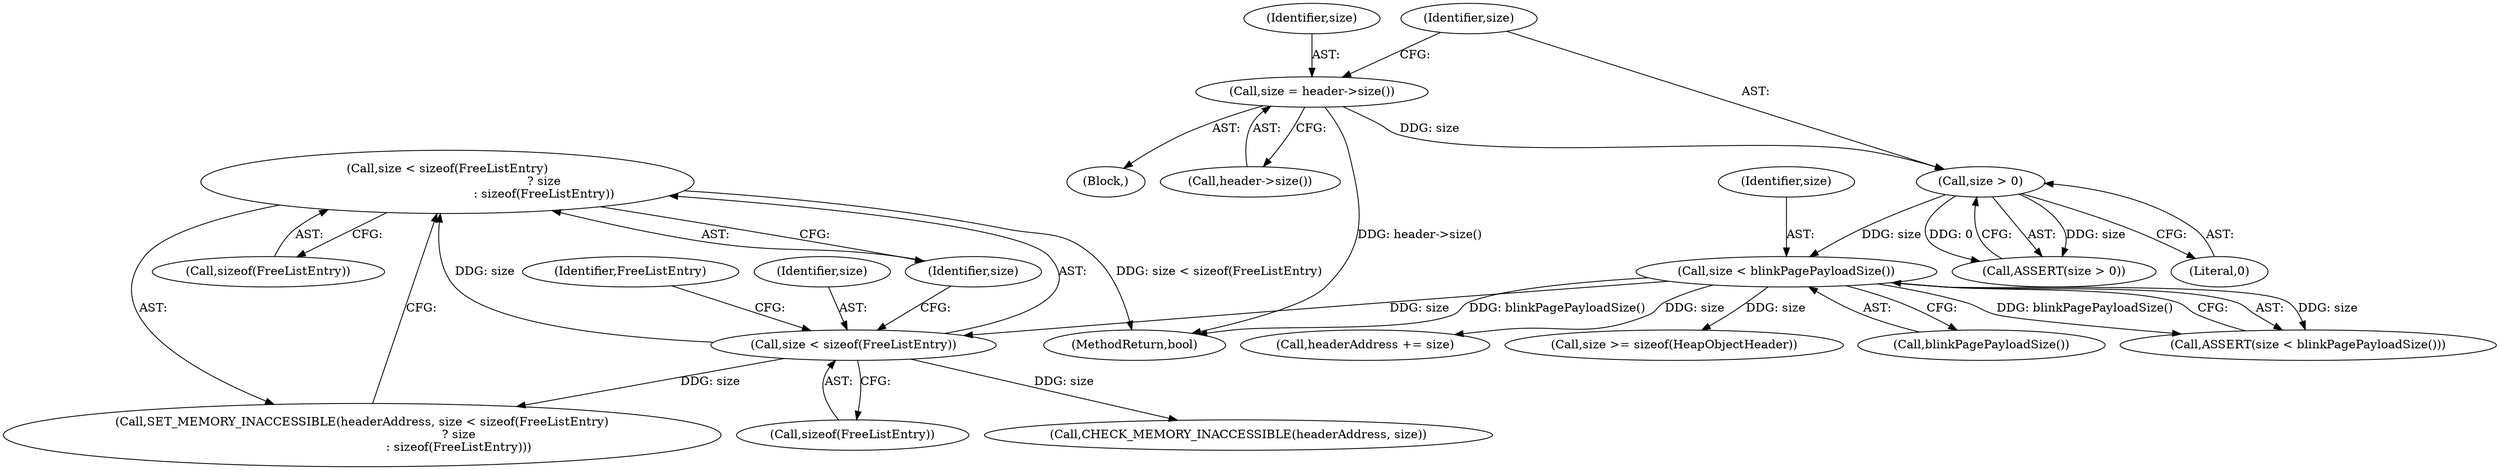 digraph "0_Chrome_0749ec24fae74ec32d0567eef0e5ec43c84dbcb9_3@API" {
"1000197" [label="(Call,size < sizeof(FreeListEntry)\n                                                   ? size\n                                                   : sizeof(FreeListEntry))"];
"1000198" [label="(Call,size < sizeof(FreeListEntry))"];
"1000167" [label="(Call,size < blinkPagePayloadSize())"];
"1000163" [label="(Call,size > 0)"];
"1000159" [label="(Call,size = header->size())"];
"1000197" [label="(Call,size < sizeof(FreeListEntry)\n                                                   ? size\n                                                   : sizeof(FreeListEntry))"];
"1000166" [label="(Call,ASSERT(size < blinkPagePayloadSize()))"];
"1000198" [label="(Call,size < sizeof(FreeListEntry))"];
"1000151" [label="(Block,)"];
"1000167" [label="(Call,size < blinkPagePayloadSize())"];
"1000222" [label="(Call,headerAddress += size)"];
"1000205" [label="(Call,CHECK_MEMORY_INACCESSIBLE(headerAddress, size))"];
"1000248" [label="(MethodReturn,bool)"];
"1000204" [label="(Identifier,FreeListEntry)"];
"1000165" [label="(Literal,0)"];
"1000161" [label="(Call,header->size())"];
"1000164" [label="(Identifier,size)"];
"1000160" [label="(Identifier,size)"];
"1000169" [label="(Call,blinkPagePayloadSize())"];
"1000203" [label="(Call,sizeof(FreeListEntry))"];
"1000200" [label="(Call,sizeof(FreeListEntry))"];
"1000159" [label="(Call,size = header->size())"];
"1000162" [label="(Call,ASSERT(size > 0))"];
"1000168" [label="(Identifier,size)"];
"1000163" [label="(Call,size > 0)"];
"1000202" [label="(Identifier,size)"];
"1000195" [label="(Call,SET_MEMORY_INACCESSIBLE(headerAddress, size < sizeof(FreeListEntry)\n                                                   ? size\n                                                   : sizeof(FreeListEntry)))"];
"1000174" [label="(Call,size >= sizeof(HeapObjectHeader))"];
"1000199" [label="(Identifier,size)"];
"1000197" -> "1000195"  [label="AST: "];
"1000197" -> "1000202"  [label="CFG: "];
"1000197" -> "1000203"  [label="CFG: "];
"1000198" -> "1000197"  [label="AST: "];
"1000202" -> "1000197"  [label="AST: "];
"1000203" -> "1000197"  [label="AST: "];
"1000195" -> "1000197"  [label="CFG: "];
"1000197" -> "1000248"  [label="DDG: size < sizeof(FreeListEntry)"];
"1000198" -> "1000197"  [label="DDG: size"];
"1000198" -> "1000200"  [label="CFG: "];
"1000199" -> "1000198"  [label="AST: "];
"1000200" -> "1000198"  [label="AST: "];
"1000202" -> "1000198"  [label="CFG: "];
"1000204" -> "1000198"  [label="CFG: "];
"1000198" -> "1000195"  [label="DDG: size"];
"1000167" -> "1000198"  [label="DDG: size"];
"1000198" -> "1000205"  [label="DDG: size"];
"1000167" -> "1000166"  [label="AST: "];
"1000167" -> "1000169"  [label="CFG: "];
"1000168" -> "1000167"  [label="AST: "];
"1000169" -> "1000167"  [label="AST: "];
"1000166" -> "1000167"  [label="CFG: "];
"1000167" -> "1000248"  [label="DDG: blinkPagePayloadSize()"];
"1000167" -> "1000166"  [label="DDG: size"];
"1000167" -> "1000166"  [label="DDG: blinkPagePayloadSize()"];
"1000163" -> "1000167"  [label="DDG: size"];
"1000167" -> "1000174"  [label="DDG: size"];
"1000167" -> "1000222"  [label="DDG: size"];
"1000163" -> "1000162"  [label="AST: "];
"1000163" -> "1000165"  [label="CFG: "];
"1000164" -> "1000163"  [label="AST: "];
"1000165" -> "1000163"  [label="AST: "];
"1000162" -> "1000163"  [label="CFG: "];
"1000163" -> "1000162"  [label="DDG: size"];
"1000163" -> "1000162"  [label="DDG: 0"];
"1000159" -> "1000163"  [label="DDG: size"];
"1000159" -> "1000151"  [label="AST: "];
"1000159" -> "1000161"  [label="CFG: "];
"1000160" -> "1000159"  [label="AST: "];
"1000161" -> "1000159"  [label="AST: "];
"1000164" -> "1000159"  [label="CFG: "];
"1000159" -> "1000248"  [label="DDG: header->size()"];
}

